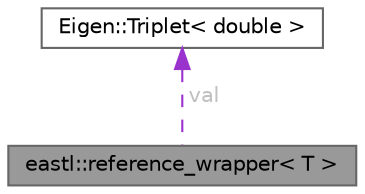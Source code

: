 digraph "eastl::reference_wrapper&lt; T &gt;"
{
 // LATEX_PDF_SIZE
  bgcolor="transparent";
  edge [fontname=Helvetica,fontsize=10,labelfontname=Helvetica,labelfontsize=10];
  node [fontname=Helvetica,fontsize=10,shape=box,height=0.2,width=0.4];
  Node1 [id="Node000001",label="eastl::reference_wrapper\< T \>",height=0.2,width=0.4,color="gray40", fillcolor="grey60", style="filled", fontcolor="black",tooltip="reference_wrapper"];
  Node2 -> Node1 [id="edge2_Node000001_Node000002",dir="back",color="darkorchid3",style="dashed",tooltip=" ",label=" val",fontcolor="grey" ];
  Node2 [id="Node000002",label="Eigen::Triplet\< double \>",height=0.2,width=0.4,color="gray40", fillcolor="white", style="filled",URL="$class_eigen_1_1_triplet.html",tooltip=" "];
}
